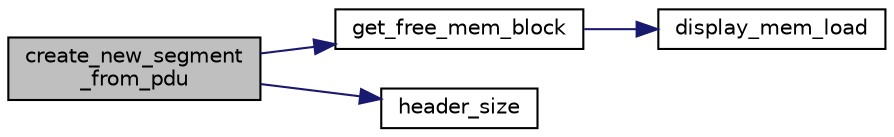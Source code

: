 digraph "create_new_segment_from_pdu"
{
 // LATEX_PDF_SIZE
  edge [fontname="Helvetica",fontsize="10",labelfontname="Helvetica",labelfontsize="10"];
  node [fontname="Helvetica",fontsize="10",shape=record];
  rankdir="LR";
  Node1 [label="create_new_segment\l_from_pdu",height=0.2,width=0.4,color="black", fillcolor="grey75", style="filled", fontcolor="black",tooltip=" "];
  Node1 -> Node2 [color="midnightblue",fontsize="10",style="solid",fontname="Helvetica"];
  Node2 [label="get_free_mem_block",height=0.2,width=0.4,color="black", fillcolor="white", style="filled",URL="$mem__block_8c.html#aa6649c5f31ce28f70a1a7352eb41de46",tooltip=" "];
  Node2 -> Node3 [color="midnightblue",fontsize="10",style="solid",fontname="Helvetica"];
  Node3 [label="display_mem_load",height=0.2,width=0.4,color="black", fillcolor="white", style="filled",URL="$mem__block_8c.html#aad2e600dac4df19ae63b1efe29405f59",tooltip=" "];
  Node1 -> Node4 [color="midnightblue",fontsize="10",style="solid",fontname="Helvetica"];
  Node4 [label="header_size",height=0.2,width=0.4,color="black", fillcolor="white", style="filled",URL="$otg__tx_8c.html#a62fb837e396ca38cf696cd5e2094021c",tooltip=" "];
}
